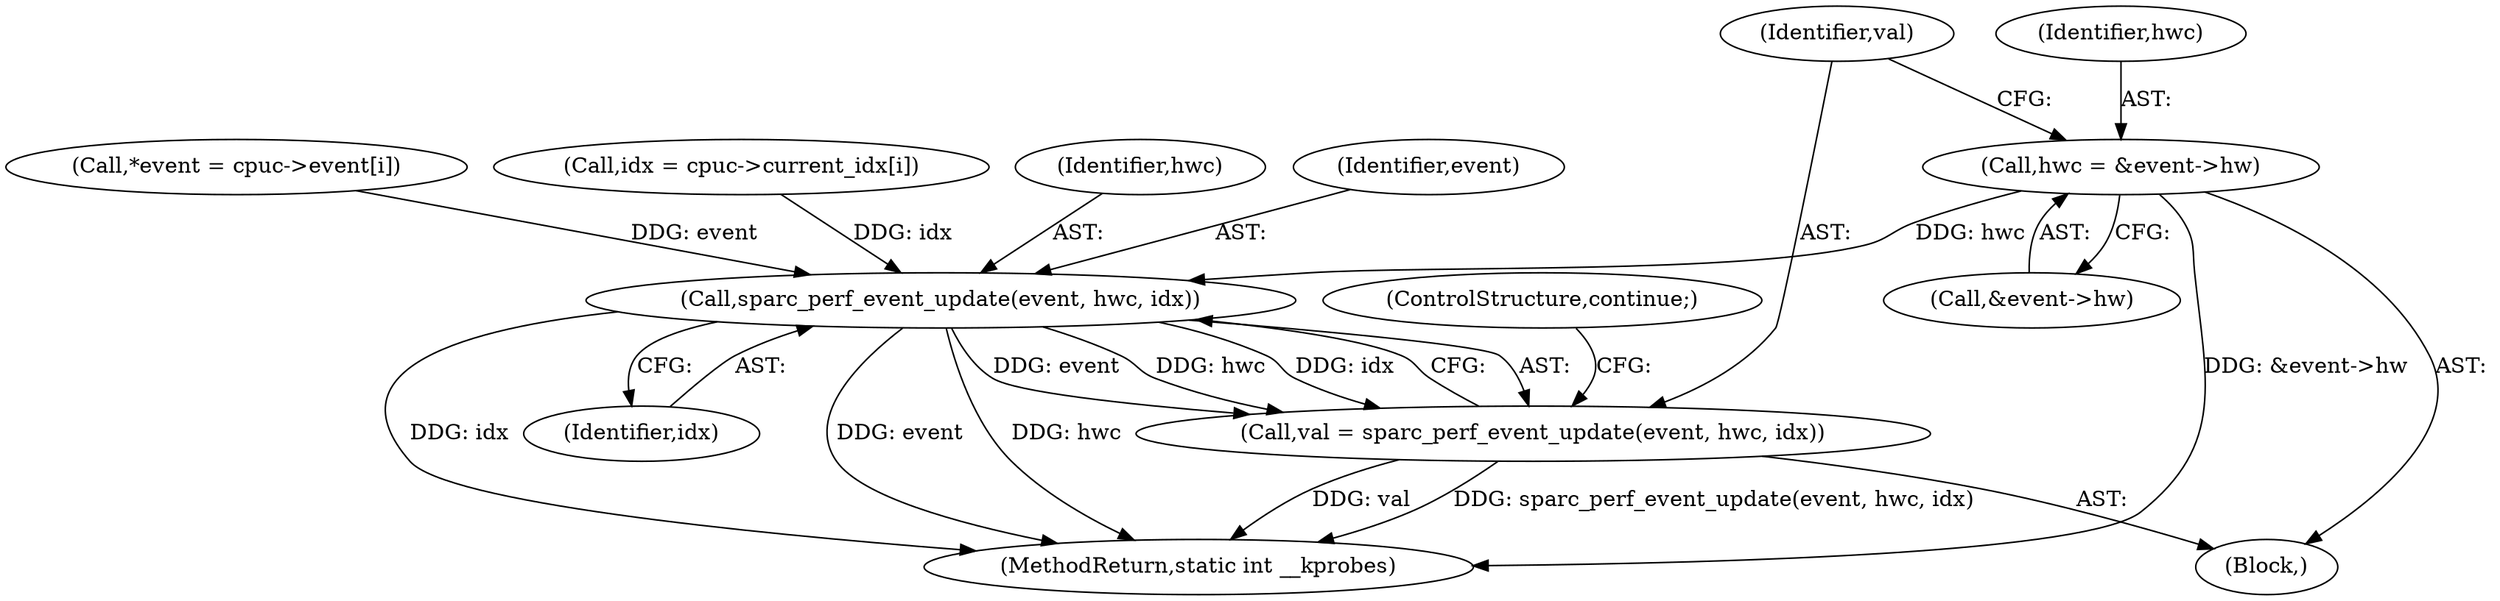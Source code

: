 digraph "0_linux_a8b0ca17b80e92faab46ee7179ba9e99ccb61233_31@pointer" {
"1000181" [label="(Call,hwc = &event->hw)"];
"1000189" [label="(Call,sparc_perf_event_update(event, hwc, idx))"];
"1000187" [label="(Call,val = sparc_perf_event_update(event, hwc, idx))"];
"1000191" [label="(Identifier,hwc)"];
"1000183" [label="(Call,&event->hw)"];
"1000193" [label="(ControlStructure,continue;)"];
"1000187" [label="(Call,val = sparc_perf_event_update(event, hwc, idx))"];
"1000162" [label="(Block,)"];
"1000190" [label="(Identifier,event)"];
"1000182" [label="(Identifier,hwc)"];
"1000188" [label="(Identifier,val)"];
"1000189" [label="(Call,sparc_perf_event_update(event, hwc, idx))"];
"1000181" [label="(Call,hwc = &event->hw)"];
"1000221" [label="(MethodReturn,static int __kprobes)"];
"1000192" [label="(Identifier,idx)"];
"1000164" [label="(Call,*event = cpuc->event[i])"];
"1000172" [label="(Call,idx = cpuc->current_idx[i])"];
"1000181" -> "1000162"  [label="AST: "];
"1000181" -> "1000183"  [label="CFG: "];
"1000182" -> "1000181"  [label="AST: "];
"1000183" -> "1000181"  [label="AST: "];
"1000188" -> "1000181"  [label="CFG: "];
"1000181" -> "1000221"  [label="DDG: &event->hw"];
"1000181" -> "1000189"  [label="DDG: hwc"];
"1000189" -> "1000187"  [label="AST: "];
"1000189" -> "1000192"  [label="CFG: "];
"1000190" -> "1000189"  [label="AST: "];
"1000191" -> "1000189"  [label="AST: "];
"1000192" -> "1000189"  [label="AST: "];
"1000187" -> "1000189"  [label="CFG: "];
"1000189" -> "1000221"  [label="DDG: event"];
"1000189" -> "1000221"  [label="DDG: hwc"];
"1000189" -> "1000221"  [label="DDG: idx"];
"1000189" -> "1000187"  [label="DDG: event"];
"1000189" -> "1000187"  [label="DDG: hwc"];
"1000189" -> "1000187"  [label="DDG: idx"];
"1000164" -> "1000189"  [label="DDG: event"];
"1000172" -> "1000189"  [label="DDG: idx"];
"1000187" -> "1000162"  [label="AST: "];
"1000188" -> "1000187"  [label="AST: "];
"1000193" -> "1000187"  [label="CFG: "];
"1000187" -> "1000221"  [label="DDG: val"];
"1000187" -> "1000221"  [label="DDG: sparc_perf_event_update(event, hwc, idx)"];
}
